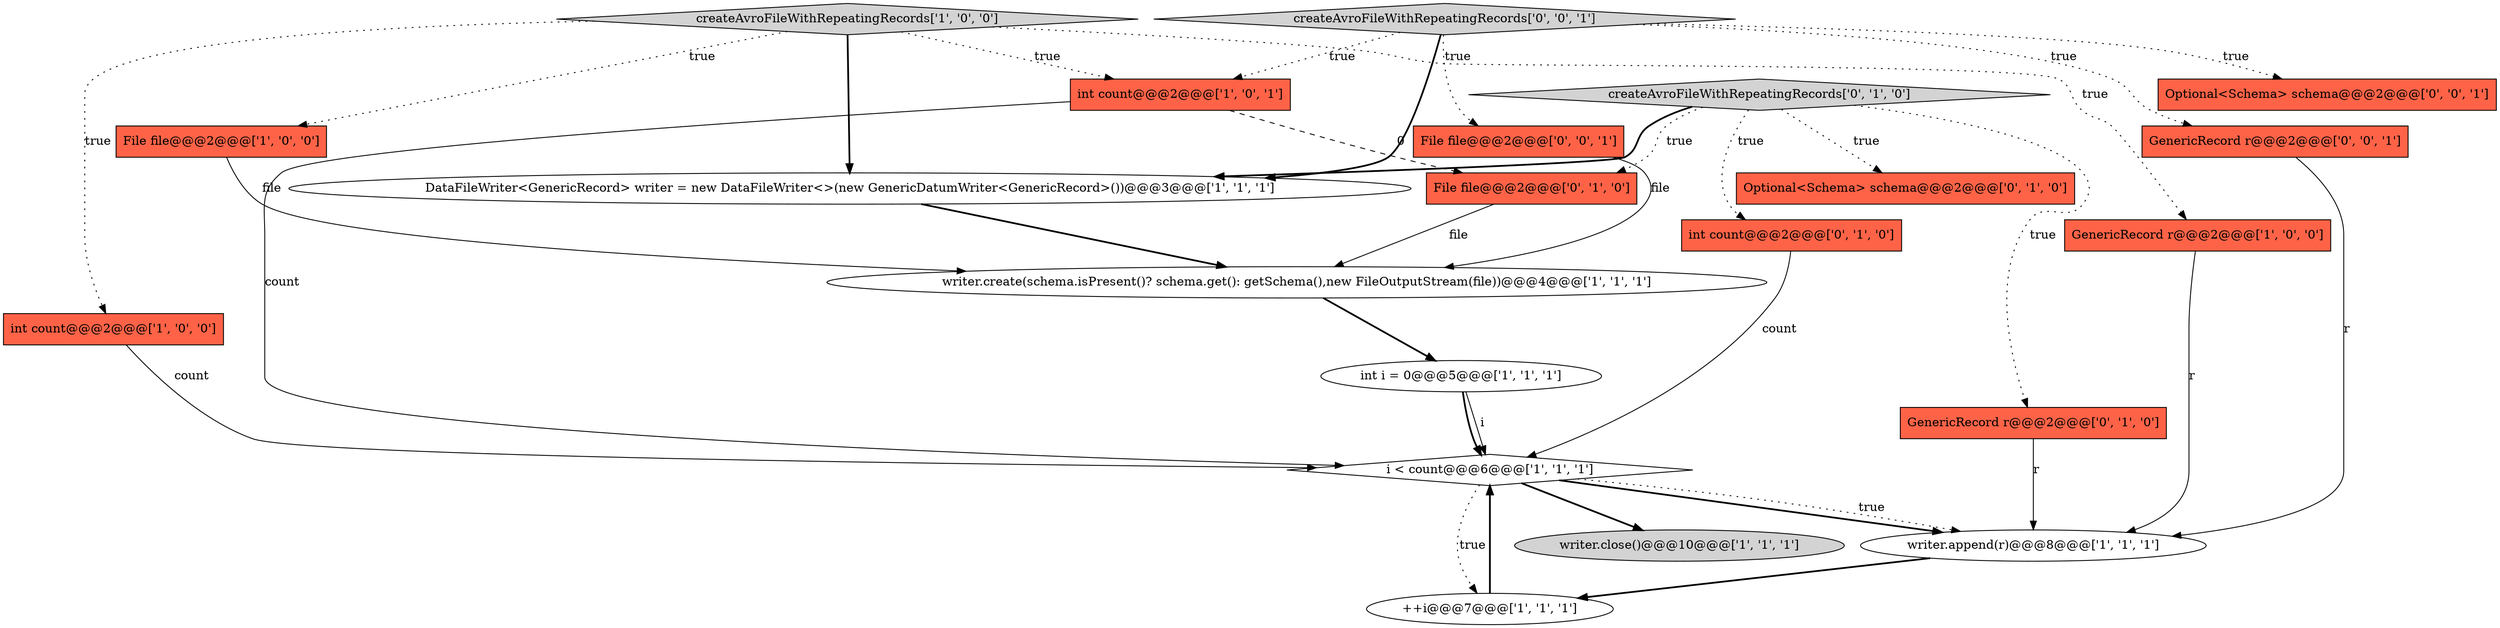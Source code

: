 digraph {
10 [style = filled, label = "int i = 0@@@5@@@['1', '1', '1']", fillcolor = white, shape = ellipse image = "AAA0AAABBB1BBB"];
14 [style = filled, label = "int count@@@2@@@['0', '1', '0']", fillcolor = tomato, shape = box image = "AAA0AAABBB2BBB"];
7 [style = filled, label = "writer.create(schema.isPresent()? schema.get(): getSchema(),new FileOutputStream(file))@@@4@@@['1', '1', '1']", fillcolor = white, shape = ellipse image = "AAA0AAABBB1BBB"];
12 [style = filled, label = "createAvroFileWithRepeatingRecords['0', '1', '0']", fillcolor = lightgray, shape = diamond image = "AAA0AAABBB2BBB"];
9 [style = filled, label = "writer.append(r)@@@8@@@['1', '1', '1']", fillcolor = white, shape = ellipse image = "AAA0AAABBB1BBB"];
16 [style = filled, label = "File file@@@2@@@['0', '1', '0']", fillcolor = tomato, shape = box image = "AAA1AAABBB2BBB"];
18 [style = filled, label = "GenericRecord r@@@2@@@['0', '0', '1']", fillcolor = tomato, shape = box image = "AAA0AAABBB3BBB"];
3 [style = filled, label = "++i@@@7@@@['1', '1', '1']", fillcolor = white, shape = ellipse image = "AAA0AAABBB1BBB"];
4 [style = filled, label = "writer.close()@@@10@@@['1', '1', '1']", fillcolor = lightgray, shape = ellipse image = "AAA0AAABBB1BBB"];
6 [style = filled, label = "int count@@@2@@@['1', '0', '1']", fillcolor = tomato, shape = box image = "AAA0AAABBB1BBB"];
11 [style = filled, label = "createAvroFileWithRepeatingRecords['1', '0', '0']", fillcolor = lightgray, shape = diamond image = "AAA0AAABBB1BBB"];
2 [style = filled, label = "GenericRecord r@@@2@@@['1', '0', '0']", fillcolor = tomato, shape = box image = "AAA0AAABBB1BBB"];
1 [style = filled, label = "DataFileWriter<GenericRecord> writer = new DataFileWriter<>(new GenericDatumWriter<GenericRecord>())@@@3@@@['1', '1', '1']", fillcolor = white, shape = ellipse image = "AAA0AAABBB1BBB"];
8 [style = filled, label = "i < count@@@6@@@['1', '1', '1']", fillcolor = white, shape = diamond image = "AAA0AAABBB1BBB"];
19 [style = filled, label = "createAvroFileWithRepeatingRecords['0', '0', '1']", fillcolor = lightgray, shape = diamond image = "AAA0AAABBB3BBB"];
0 [style = filled, label = "int count@@@2@@@['1', '0', '0']", fillcolor = tomato, shape = box image = "AAA0AAABBB1BBB"];
15 [style = filled, label = "Optional<Schema> schema@@@2@@@['0', '1', '0']", fillcolor = tomato, shape = box image = "AAA0AAABBB2BBB"];
5 [style = filled, label = "File file@@@2@@@['1', '0', '0']", fillcolor = tomato, shape = box image = "AAA0AAABBB1BBB"];
20 [style = filled, label = "Optional<Schema> schema@@@2@@@['0', '0', '1']", fillcolor = tomato, shape = box image = "AAA0AAABBB3BBB"];
17 [style = filled, label = "File file@@@2@@@['0', '0', '1']", fillcolor = tomato, shape = box image = "AAA0AAABBB3BBB"];
13 [style = filled, label = "GenericRecord r@@@2@@@['0', '1', '0']", fillcolor = tomato, shape = box image = "AAA0AAABBB2BBB"];
5->7 [style = solid, label="file"];
13->9 [style = solid, label="r"];
11->2 [style = dotted, label="true"];
8->9 [style = bold, label=""];
8->4 [style = bold, label=""];
19->1 [style = bold, label=""];
7->10 [style = bold, label=""];
12->16 [style = dotted, label="true"];
9->3 [style = bold, label=""];
12->13 [style = dotted, label="true"];
10->8 [style = bold, label=""];
12->1 [style = bold, label=""];
12->15 [style = dotted, label="true"];
11->0 [style = dotted, label="true"];
11->1 [style = bold, label=""];
18->9 [style = solid, label="r"];
19->20 [style = dotted, label="true"];
2->9 [style = solid, label="r"];
6->8 [style = solid, label="count"];
11->6 [style = dotted, label="true"];
6->16 [style = dashed, label="0"];
3->8 [style = bold, label=""];
12->14 [style = dotted, label="true"];
10->8 [style = solid, label="i"];
16->7 [style = solid, label="file"];
0->8 [style = solid, label="count"];
8->3 [style = dotted, label="true"];
19->17 [style = dotted, label="true"];
1->7 [style = bold, label=""];
19->6 [style = dotted, label="true"];
14->8 [style = solid, label="count"];
11->5 [style = dotted, label="true"];
17->7 [style = solid, label="file"];
19->18 [style = dotted, label="true"];
8->9 [style = dotted, label="true"];
}
